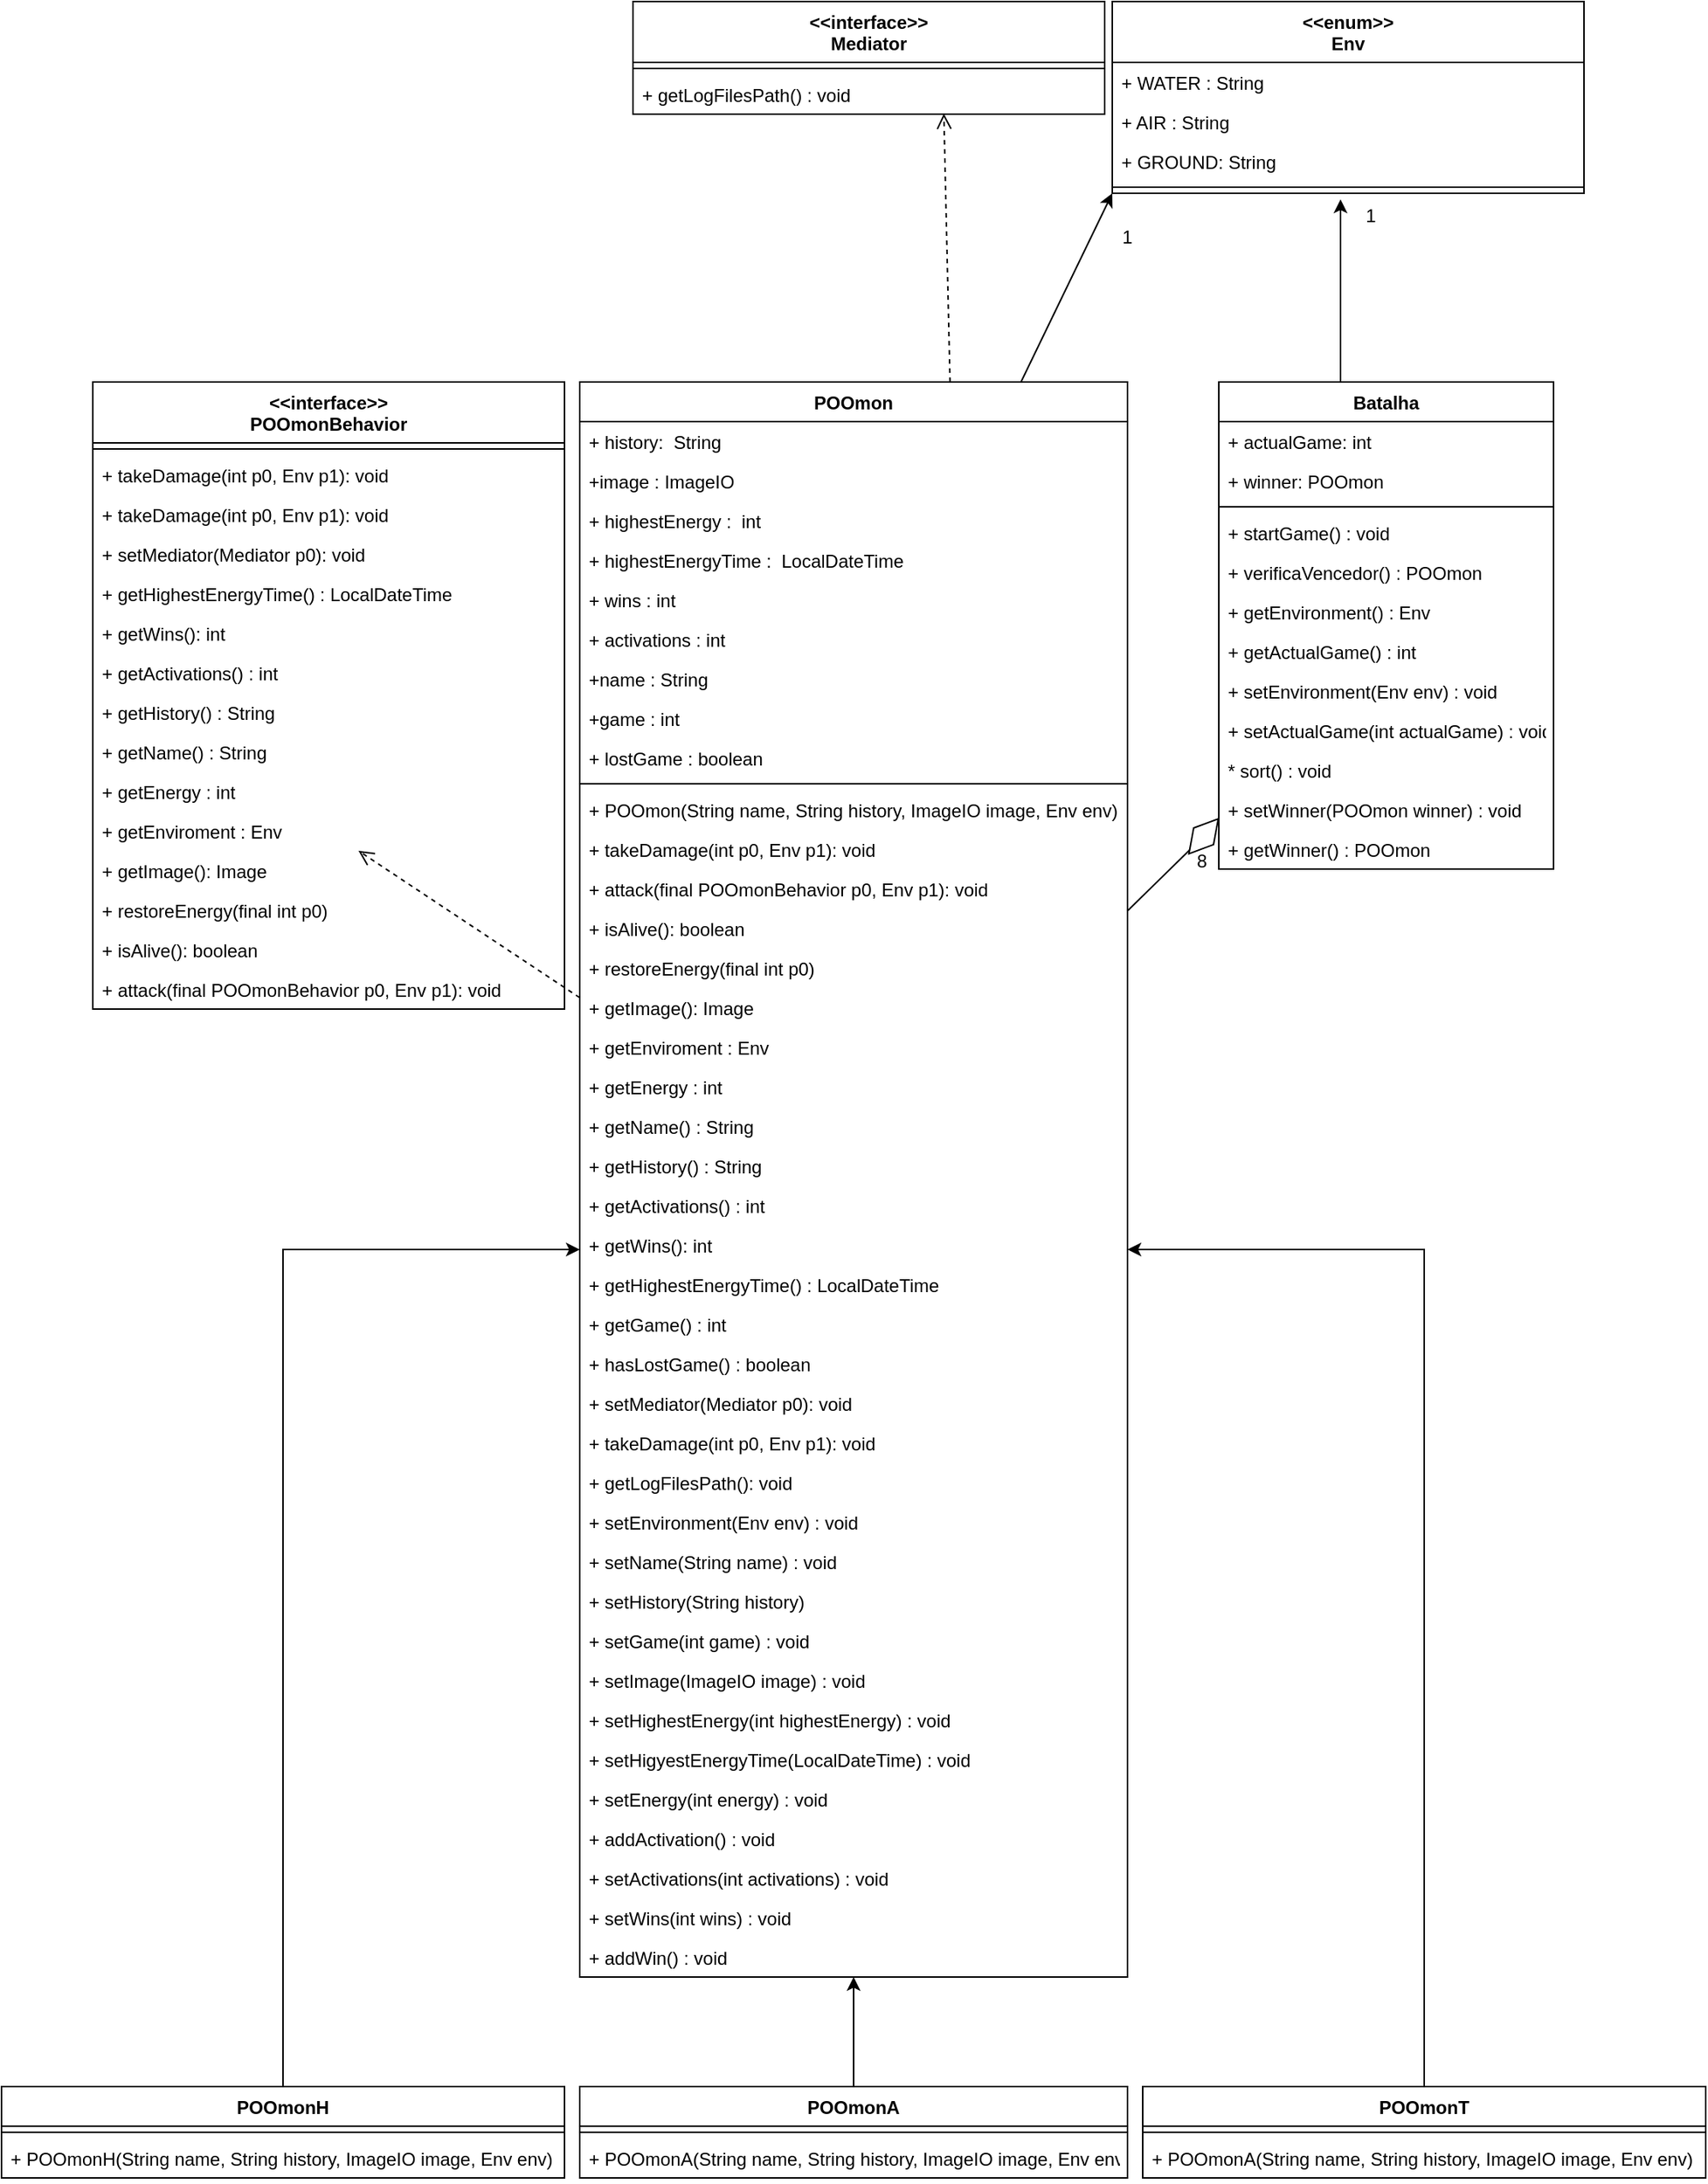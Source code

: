 <mxfile version="15.7.3" type="github">
  <diagram id="nr4deYF-kyShg7Zbf3p7" name="Page-1">
    <mxGraphModel dx="2397" dy="2649" grid="1" gridSize="10" guides="1" tooltips="1" connect="1" arrows="1" fold="1" page="1" pageScale="1" pageWidth="827" pageHeight="1169" math="0" shadow="0">
      <root>
        <mxCell id="0" />
        <mxCell id="1" parent="0" />
        <mxCell id="M3cysjqG-_ZZQoEQsgz_-17" style="edgeStyle=orthogonalEdgeStyle;rounded=0;orthogonalLoop=1;jettySize=auto;html=1;exitX=0.5;exitY=0;exitDx=0;exitDy=0;exitPerimeter=0;" parent="1" source="vsUItJFocZQh-OLjsTht-31" target="vsUItJFocZQh-OLjsTht-11" edge="1">
          <mxGeometry relative="1" as="geometry">
            <Array as="points">
              <mxPoint x="170" y="540" />
            </Array>
            <mxPoint x="170" y="300" as="sourcePoint" />
            <mxPoint x="234" y="200" as="targetPoint" />
          </mxGeometry>
        </mxCell>
        <mxCell id="M3cysjqG-_ZZQoEQsgz_-16" style="edgeStyle=orthogonalEdgeStyle;rounded=0;orthogonalLoop=1;jettySize=auto;html=1;exitX=0.5;exitY=0;exitDx=0;exitDy=0;" parent="1" source="vsUItJFocZQh-OLjsTht-35" target="vsUItJFocZQh-OLjsTht-11" edge="1">
          <mxGeometry relative="1" as="geometry">
            <mxPoint x="370" y="250" as="targetPoint" />
            <Array as="points">
              <mxPoint x="330" y="300" />
            </Array>
            <mxPoint x="330" y="300" as="sourcePoint" />
          </mxGeometry>
        </mxCell>
        <mxCell id="M3cysjqG-_ZZQoEQsgz_-18" style="edgeStyle=orthogonalEdgeStyle;rounded=0;orthogonalLoop=1;jettySize=auto;html=1;exitX=0.5;exitY=0;exitDx=0;exitDy=0;" parent="1" source="vsUItJFocZQh-OLjsTht-43" target="vsUItJFocZQh-OLjsTht-11" edge="1">
          <mxGeometry relative="1" as="geometry">
            <Array as="points">
              <mxPoint x="510" y="540" />
            </Array>
            <mxPoint x="490" y="300" as="sourcePoint" />
            <mxPoint x="430" y="200" as="targetPoint" />
          </mxGeometry>
        </mxCell>
        <mxCell id="vsUItJFocZQh-OLjsTht-11" value="POOmon" style="swimlane;fontStyle=1;align=center;verticalAlign=top;childLayout=stackLayout;horizontal=1;startSize=26;horizontalStack=0;resizeParent=1;resizeParentMax=0;resizeLast=0;collapsible=1;marginBottom=0;fillColor=default;gradientColor=none;" parent="1" vertex="1">
          <mxGeometry x="150" y="-30" width="360" height="1048" as="geometry" />
        </mxCell>
        <mxCell id="vsUItJFocZQh-OLjsTht-29" value="+ history:  String " style="text;strokeColor=none;fillColor=none;align=left;verticalAlign=top;spacingLeft=4;spacingRight=4;overflow=hidden;rotatable=0;points=[[0,0.5],[1,0.5]];portConstraint=eastwest;" parent="vsUItJFocZQh-OLjsTht-11" vertex="1">
          <mxGeometry y="26" width="360" height="26" as="geometry" />
        </mxCell>
        <mxCell id="vsUItJFocZQh-OLjsTht-28" value="+image : ImageIO" style="text;strokeColor=none;fillColor=none;align=left;verticalAlign=top;spacingLeft=4;spacingRight=4;overflow=hidden;rotatable=0;points=[[0,0.5],[1,0.5]];portConstraint=eastwest;" parent="vsUItJFocZQh-OLjsTht-11" vertex="1">
          <mxGeometry y="52" width="360" height="26" as="geometry" />
        </mxCell>
        <mxCell id="vsUItJFocZQh-OLjsTht-27" value="+ highestEnergy :  int" style="text;strokeColor=none;fillColor=none;align=left;verticalAlign=top;spacingLeft=4;spacingRight=4;overflow=hidden;rotatable=0;points=[[0,0.5],[1,0.5]];portConstraint=eastwest;" parent="vsUItJFocZQh-OLjsTht-11" vertex="1">
          <mxGeometry y="78" width="360" height="26" as="geometry" />
        </mxCell>
        <mxCell id="vsUItJFocZQh-OLjsTht-26" value="+ highestEnergyTime :  LocalDateTime" style="text;strokeColor=none;fillColor=none;align=left;verticalAlign=top;spacingLeft=4;spacingRight=4;overflow=hidden;rotatable=0;points=[[0,0.5],[1,0.5]];portConstraint=eastwest;" parent="vsUItJFocZQh-OLjsTht-11" vertex="1">
          <mxGeometry y="104" width="360" height="26" as="geometry" />
        </mxCell>
        <mxCell id="vsUItJFocZQh-OLjsTht-25" value="+ wins : int" style="text;strokeColor=none;fillColor=none;align=left;verticalAlign=top;spacingLeft=4;spacingRight=4;overflow=hidden;rotatable=0;points=[[0,0.5],[1,0.5]];portConstraint=eastwest;" parent="vsUItJFocZQh-OLjsTht-11" vertex="1">
          <mxGeometry y="130" width="360" height="26" as="geometry" />
        </mxCell>
        <mxCell id="vsUItJFocZQh-OLjsTht-24" value="+ activations : int&#xa;" style="text;strokeColor=none;fillColor=none;align=left;verticalAlign=top;spacingLeft=4;spacingRight=4;overflow=hidden;rotatable=0;points=[[0,0.5],[1,0.5]];portConstraint=eastwest;" parent="vsUItJFocZQh-OLjsTht-11" vertex="1">
          <mxGeometry y="156" width="360" height="26" as="geometry" />
        </mxCell>
        <mxCell id="vsUItJFocZQh-OLjsTht-23" value="+name : String " style="text;strokeColor=none;fillColor=none;align=left;verticalAlign=top;spacingLeft=4;spacingRight=4;overflow=hidden;rotatable=0;points=[[0,0.5],[1,0.5]];portConstraint=eastwest;" parent="vsUItJFocZQh-OLjsTht-11" vertex="1">
          <mxGeometry y="182" width="360" height="26" as="geometry" />
        </mxCell>
        <mxCell id="q-971r9upQiKeJxQDjGH-7" value="+game : int " style="text;strokeColor=none;fillColor=none;align=left;verticalAlign=top;spacingLeft=4;spacingRight=4;overflow=hidden;rotatable=0;points=[[0,0.5],[1,0.5]];portConstraint=eastwest;" vertex="1" parent="vsUItJFocZQh-OLjsTht-11">
          <mxGeometry y="208" width="360" height="26" as="geometry" />
        </mxCell>
        <mxCell id="q-971r9upQiKeJxQDjGH-8" value="+ lostGame : boolean " style="text;strokeColor=none;fillColor=none;align=left;verticalAlign=top;spacingLeft=4;spacingRight=4;overflow=hidden;rotatable=0;points=[[0,0.5],[1,0.5]];portConstraint=eastwest;" vertex="1" parent="vsUItJFocZQh-OLjsTht-11">
          <mxGeometry y="234" width="360" height="26" as="geometry" />
        </mxCell>
        <mxCell id="vsUItJFocZQh-OLjsTht-13" value="" style="line;strokeWidth=1;fillColor=none;align=left;verticalAlign=middle;spacingTop=-1;spacingLeft=3;spacingRight=3;rotatable=0;labelPosition=right;points=[];portConstraint=eastwest;" parent="vsUItJFocZQh-OLjsTht-11" vertex="1">
          <mxGeometry y="260" width="360" height="8" as="geometry" />
        </mxCell>
        <mxCell id="vsUItJFocZQh-OLjsTht-14" value="+ POOmon(String name, String history, ImageIO image, Env env)" style="text;strokeColor=none;fillColor=none;align=left;verticalAlign=top;spacingLeft=4;spacingRight=4;overflow=hidden;rotatable=0;points=[[0,0.5],[1,0.5]];portConstraint=eastwest;" parent="vsUItJFocZQh-OLjsTht-11" vertex="1">
          <mxGeometry y="268" width="360" height="26" as="geometry" />
        </mxCell>
        <mxCell id="q-971r9upQiKeJxQDjGH-37" value="+ takeDamage(int p0, Env p1): void" style="text;strokeColor=none;fillColor=none;align=left;verticalAlign=top;spacingLeft=4;spacingRight=4;overflow=hidden;rotatable=0;points=[[0,0.5],[1,0.5]];portConstraint=eastwest;" vertex="1" parent="vsUItJFocZQh-OLjsTht-11">
          <mxGeometry y="294" width="360" height="26" as="geometry" />
        </mxCell>
        <mxCell id="vsUItJFocZQh-OLjsTht-51" value="+ attack(final POOmonBehavior p0, Env p1): void" style="text;strokeColor=none;fillColor=none;align=left;verticalAlign=top;spacingLeft=4;spacingRight=4;overflow=hidden;rotatable=0;points=[[0,0.5],[1,0.5]];portConstraint=eastwest;" parent="vsUItJFocZQh-OLjsTht-11" vertex="1">
          <mxGeometry y="320" width="360" height="26" as="geometry" />
        </mxCell>
        <mxCell id="vsUItJFocZQh-OLjsTht-52" value="+ isAlive(): boolean" style="text;strokeColor=none;fillColor=none;align=left;verticalAlign=top;spacingLeft=4;spacingRight=4;overflow=hidden;rotatable=0;points=[[0,0.5],[1,0.5]];portConstraint=eastwest;" parent="vsUItJFocZQh-OLjsTht-11" vertex="1">
          <mxGeometry y="346" width="360" height="26" as="geometry" />
        </mxCell>
        <mxCell id="vsUItJFocZQh-OLjsTht-53" value="+ restoreEnergy(final int p0)" style="text;strokeColor=none;fillColor=none;align=left;verticalAlign=top;spacingLeft=4;spacingRight=4;overflow=hidden;rotatable=0;points=[[0,0.5],[1,0.5]];portConstraint=eastwest;" parent="vsUItJFocZQh-OLjsTht-11" vertex="1">
          <mxGeometry y="372" width="360" height="26" as="geometry" />
        </mxCell>
        <mxCell id="vsUItJFocZQh-OLjsTht-54" value="+ getImage(): Image" style="text;strokeColor=none;fillColor=none;align=left;verticalAlign=top;spacingLeft=4;spacingRight=4;overflow=hidden;rotatable=0;points=[[0,0.5],[1,0.5]];portConstraint=eastwest;" parent="vsUItJFocZQh-OLjsTht-11" vertex="1">
          <mxGeometry y="398" width="360" height="26" as="geometry" />
        </mxCell>
        <mxCell id="vsUItJFocZQh-OLjsTht-55" value="+ getEnviroment : Env" style="text;strokeColor=none;fillColor=none;align=left;verticalAlign=top;spacingLeft=4;spacingRight=4;overflow=hidden;rotatable=0;points=[[0,0.5],[1,0.5]];portConstraint=eastwest;" parent="vsUItJFocZQh-OLjsTht-11" vertex="1">
          <mxGeometry y="424" width="360" height="26" as="geometry" />
        </mxCell>
        <mxCell id="vsUItJFocZQh-OLjsTht-56" value="+ getEnergy : int" style="text;strokeColor=none;fillColor=none;align=left;verticalAlign=top;spacingLeft=4;spacingRight=4;overflow=hidden;rotatable=0;points=[[0,0.5],[1,0.5]];portConstraint=eastwest;" parent="vsUItJFocZQh-OLjsTht-11" vertex="1">
          <mxGeometry y="450" width="360" height="26" as="geometry" />
        </mxCell>
        <mxCell id="vsUItJFocZQh-OLjsTht-57" value="+ getName() : String" style="text;strokeColor=none;fillColor=none;align=left;verticalAlign=top;spacingLeft=4;spacingRight=4;overflow=hidden;rotatable=0;points=[[0,0.5],[1,0.5]];portConstraint=eastwest;" parent="vsUItJFocZQh-OLjsTht-11" vertex="1">
          <mxGeometry y="476" width="360" height="26" as="geometry" />
        </mxCell>
        <mxCell id="vsUItJFocZQh-OLjsTht-58" value="+ getHistory() : String&#xa;" style="text;strokeColor=none;fillColor=none;align=left;verticalAlign=top;spacingLeft=4;spacingRight=4;overflow=hidden;rotatable=0;points=[[0,0.5],[1,0.5]];portConstraint=eastwest;" parent="vsUItJFocZQh-OLjsTht-11" vertex="1">
          <mxGeometry y="502" width="360" height="26" as="geometry" />
        </mxCell>
        <mxCell id="vsUItJFocZQh-OLjsTht-59" value="+ getActivations() : int" style="text;strokeColor=none;fillColor=none;align=left;verticalAlign=top;spacingLeft=4;spacingRight=4;overflow=hidden;rotatable=0;points=[[0,0.5],[1,0.5]];portConstraint=eastwest;" parent="vsUItJFocZQh-OLjsTht-11" vertex="1">
          <mxGeometry y="528" width="360" height="26" as="geometry" />
        </mxCell>
        <mxCell id="vsUItJFocZQh-OLjsTht-60" value="+ getWins(): int" style="text;strokeColor=none;fillColor=none;align=left;verticalAlign=top;spacingLeft=4;spacingRight=4;overflow=hidden;rotatable=0;points=[[0,0.5],[1,0.5]];portConstraint=eastwest;" parent="vsUItJFocZQh-OLjsTht-11" vertex="1">
          <mxGeometry y="554" width="360" height="26" as="geometry" />
        </mxCell>
        <mxCell id="vsUItJFocZQh-OLjsTht-61" value="+ getHighestEnergyTime() : LocalDateTime" style="text;strokeColor=none;fillColor=none;align=left;verticalAlign=top;spacingLeft=4;spacingRight=4;overflow=hidden;rotatable=0;points=[[0,0.5],[1,0.5]];portConstraint=eastwest;" parent="vsUItJFocZQh-OLjsTht-11" vertex="1">
          <mxGeometry y="580" width="360" height="26" as="geometry" />
        </mxCell>
        <mxCell id="q-971r9upQiKeJxQDjGH-21" value="+ getGame() : int " style="text;strokeColor=none;fillColor=none;align=left;verticalAlign=top;spacingLeft=4;spacingRight=4;overflow=hidden;rotatable=0;points=[[0,0.5],[1,0.5]];portConstraint=eastwest;" vertex="1" parent="vsUItJFocZQh-OLjsTht-11">
          <mxGeometry y="606" width="360" height="26" as="geometry" />
        </mxCell>
        <mxCell id="q-971r9upQiKeJxQDjGH-22" value="+ hasLostGame() : boolean" style="text;strokeColor=none;fillColor=none;align=left;verticalAlign=top;spacingLeft=4;spacingRight=4;overflow=hidden;rotatable=0;points=[[0,0.5],[1,0.5]];portConstraint=eastwest;" vertex="1" parent="vsUItJFocZQh-OLjsTht-11">
          <mxGeometry y="632" width="360" height="26" as="geometry" />
        </mxCell>
        <mxCell id="vsUItJFocZQh-OLjsTht-62" value="+ setMediator(Mediator p0): void" style="text;strokeColor=none;fillColor=none;align=left;verticalAlign=top;spacingLeft=4;spacingRight=4;overflow=hidden;rotatable=0;points=[[0,0.5],[1,0.5]];portConstraint=eastwest;" parent="vsUItJFocZQh-OLjsTht-11" vertex="1">
          <mxGeometry y="658" width="360" height="26" as="geometry" />
        </mxCell>
        <mxCell id="vsUItJFocZQh-OLjsTht-63" value="+ takeDamage(int p0, Env p1): void" style="text;strokeColor=none;fillColor=none;align=left;verticalAlign=top;spacingLeft=4;spacingRight=4;overflow=hidden;rotatable=0;points=[[0,0.5],[1,0.5]];portConstraint=eastwest;" parent="vsUItJFocZQh-OLjsTht-11" vertex="1">
          <mxGeometry y="684" width="360" height="26" as="geometry" />
        </mxCell>
        <mxCell id="dLBbVEj7agMKZF0XrM1Z-15" value="+ getLogFilesPath(): void" style="text;strokeColor=none;fillColor=none;align=left;verticalAlign=top;spacingLeft=4;spacingRight=4;overflow=hidden;rotatable=0;points=[[0,0.5],[1,0.5]];portConstraint=eastwest;" parent="vsUItJFocZQh-OLjsTht-11" vertex="1">
          <mxGeometry y="710" width="360" height="26" as="geometry" />
        </mxCell>
        <mxCell id="q-971r9upQiKeJxQDjGH-1" value="+ setEnvironment(Env env) : void" style="text;strokeColor=none;fillColor=none;align=left;verticalAlign=top;spacingLeft=4;spacingRight=4;overflow=hidden;rotatable=0;points=[[0,0.5],[1,0.5]];portConstraint=eastwest;" vertex="1" parent="vsUItJFocZQh-OLjsTht-11">
          <mxGeometry y="736" width="360" height="26" as="geometry" />
        </mxCell>
        <mxCell id="q-971r9upQiKeJxQDjGH-2" value="+ setName(String name) : void" style="text;strokeColor=none;fillColor=none;align=left;verticalAlign=top;spacingLeft=4;spacingRight=4;overflow=hidden;rotatable=0;points=[[0,0.5],[1,0.5]];portConstraint=eastwest;" vertex="1" parent="vsUItJFocZQh-OLjsTht-11">
          <mxGeometry y="762" width="360" height="26" as="geometry" />
        </mxCell>
        <mxCell id="q-971r9upQiKeJxQDjGH-3" value="+ setHistory(String history)" style="text;strokeColor=none;fillColor=none;align=left;verticalAlign=top;spacingLeft=4;spacingRight=4;overflow=hidden;rotatable=0;points=[[0,0.5],[1,0.5]];portConstraint=eastwest;" vertex="1" parent="vsUItJFocZQh-OLjsTht-11">
          <mxGeometry y="788" width="360" height="26" as="geometry" />
        </mxCell>
        <mxCell id="q-971r9upQiKeJxQDjGH-4" value="+ setGame(int game) : void" style="text;strokeColor=none;fillColor=none;align=left;verticalAlign=top;spacingLeft=4;spacingRight=4;overflow=hidden;rotatable=0;points=[[0,0.5],[1,0.5]];portConstraint=eastwest;" vertex="1" parent="vsUItJFocZQh-OLjsTht-11">
          <mxGeometry y="814" width="360" height="26" as="geometry" />
        </mxCell>
        <mxCell id="q-971r9upQiKeJxQDjGH-6" value="+ setImage(ImageIO image) : void" style="text;strokeColor=none;fillColor=none;align=left;verticalAlign=top;spacingLeft=4;spacingRight=4;overflow=hidden;rotatable=0;points=[[0,0.5],[1,0.5]];portConstraint=eastwest;" vertex="1" parent="vsUItJFocZQh-OLjsTht-11">
          <mxGeometry y="840" width="360" height="26" as="geometry" />
        </mxCell>
        <mxCell id="q-971r9upQiKeJxQDjGH-5" value="+ setHighestEnergy(int highestEnergy) : void" style="text;strokeColor=none;fillColor=none;align=left;verticalAlign=top;spacingLeft=4;spacingRight=4;overflow=hidden;rotatable=0;points=[[0,0.5],[1,0.5]];portConstraint=eastwest;" vertex="1" parent="vsUItJFocZQh-OLjsTht-11">
          <mxGeometry y="866" width="360" height="26" as="geometry" />
        </mxCell>
        <mxCell id="q-971r9upQiKeJxQDjGH-9" value="+ setHigyestEnergyTime(LocalDateTime) : void" style="text;strokeColor=none;fillColor=none;align=left;verticalAlign=top;spacingLeft=4;spacingRight=4;overflow=hidden;rotatable=0;points=[[0,0.5],[1,0.5]];portConstraint=eastwest;" vertex="1" parent="vsUItJFocZQh-OLjsTht-11">
          <mxGeometry y="892" width="360" height="26" as="geometry" />
        </mxCell>
        <mxCell id="q-971r9upQiKeJxQDjGH-16" value="+ setEnergy(int energy) : void" style="text;strokeColor=none;fillColor=none;align=left;verticalAlign=top;spacingLeft=4;spacingRight=4;overflow=hidden;rotatable=0;points=[[0,0.5],[1,0.5]];portConstraint=eastwest;" vertex="1" parent="vsUItJFocZQh-OLjsTht-11">
          <mxGeometry y="918" width="360" height="26" as="geometry" />
        </mxCell>
        <mxCell id="q-971r9upQiKeJxQDjGH-17" value="+ addActivation() : void" style="text;strokeColor=none;fillColor=none;align=left;verticalAlign=top;spacingLeft=4;spacingRight=4;overflow=hidden;rotatable=0;points=[[0,0.5],[1,0.5]];portConstraint=eastwest;" vertex="1" parent="vsUItJFocZQh-OLjsTht-11">
          <mxGeometry y="944" width="360" height="26" as="geometry" />
        </mxCell>
        <mxCell id="q-971r9upQiKeJxQDjGH-18" value="+ setActivations(int activations) : void" style="text;strokeColor=none;fillColor=none;align=left;verticalAlign=top;spacingLeft=4;spacingRight=4;overflow=hidden;rotatable=0;points=[[0,0.5],[1,0.5]];portConstraint=eastwest;" vertex="1" parent="vsUItJFocZQh-OLjsTht-11">
          <mxGeometry y="970" width="360" height="26" as="geometry" />
        </mxCell>
        <mxCell id="q-971r9upQiKeJxQDjGH-19" value="+ setWins(int wins) : void" style="text;strokeColor=none;fillColor=none;align=left;verticalAlign=top;spacingLeft=4;spacingRight=4;overflow=hidden;rotatable=0;points=[[0,0.5],[1,0.5]];portConstraint=eastwest;" vertex="1" parent="vsUItJFocZQh-OLjsTht-11">
          <mxGeometry y="996" width="360" height="26" as="geometry" />
        </mxCell>
        <mxCell id="q-971r9upQiKeJxQDjGH-20" value="+ addWin() : void" style="text;strokeColor=none;fillColor=none;align=left;verticalAlign=top;spacingLeft=4;spacingRight=4;overflow=hidden;rotatable=0;points=[[0,0.5],[1,0.5]];portConstraint=eastwest;" vertex="1" parent="vsUItJFocZQh-OLjsTht-11">
          <mxGeometry y="1022" width="360" height="26" as="geometry" />
        </mxCell>
        <mxCell id="vsUItJFocZQh-OLjsTht-31" value="POOmonH" style="swimlane;fontStyle=1;align=center;verticalAlign=top;childLayout=stackLayout;horizontal=1;startSize=26;horizontalStack=0;resizeParent=1;resizeParentMax=0;resizeLast=0;collapsible=1;marginBottom=0;fillColor=default;gradientColor=none;" parent="1" vertex="1">
          <mxGeometry x="-230" y="1090" width="370" height="60" as="geometry" />
        </mxCell>
        <mxCell id="vsUItJFocZQh-OLjsTht-33" value="" style="line;strokeWidth=1;fillColor=none;align=left;verticalAlign=middle;spacingTop=-1;spacingLeft=3;spacingRight=3;rotatable=0;labelPosition=right;points=[];portConstraint=eastwest;" parent="vsUItJFocZQh-OLjsTht-31" vertex="1">
          <mxGeometry y="26" width="370" height="8" as="geometry" />
        </mxCell>
        <mxCell id="q-971r9upQiKeJxQDjGH-40" value="+ POOmonH(String name, String history, ImageIO image, Env env)" style="text;strokeColor=none;fillColor=none;align=left;verticalAlign=top;spacingLeft=4;spacingRight=4;overflow=hidden;rotatable=0;points=[[0,0.5],[1,0.5]];portConstraint=eastwest;" vertex="1" parent="vsUItJFocZQh-OLjsTht-31">
          <mxGeometry y="34" width="370" height="26" as="geometry" />
        </mxCell>
        <mxCell id="vsUItJFocZQh-OLjsTht-35" value="POOmonA" style="swimlane;fontStyle=1;align=center;verticalAlign=top;childLayout=stackLayout;horizontal=1;startSize=26;horizontalStack=0;resizeParent=1;resizeParentMax=0;resizeLast=0;collapsible=1;marginBottom=0;fillColor=default;gradientColor=none;" parent="1" vertex="1">
          <mxGeometry x="150" y="1090" width="360" height="60" as="geometry" />
        </mxCell>
        <mxCell id="vsUItJFocZQh-OLjsTht-37" value="" style="line;strokeWidth=1;fillColor=none;align=left;verticalAlign=middle;spacingTop=-1;spacingLeft=3;spacingRight=3;rotatable=0;labelPosition=right;points=[];portConstraint=eastwest;" parent="vsUItJFocZQh-OLjsTht-35" vertex="1">
          <mxGeometry y="26" width="360" height="8" as="geometry" />
        </mxCell>
        <mxCell id="q-971r9upQiKeJxQDjGH-43" value="+ POOmonA(String name, String history, ImageIO image, Env env)" style="text;strokeColor=none;fillColor=none;align=left;verticalAlign=top;spacingLeft=4;spacingRight=4;overflow=hidden;rotatable=0;points=[[0,0.5],[1,0.5]];portConstraint=eastwest;" vertex="1" parent="vsUItJFocZQh-OLjsTht-35">
          <mxGeometry y="34" width="360" height="26" as="geometry" />
        </mxCell>
        <mxCell id="vsUItJFocZQh-OLjsTht-43" value="POOmonT" style="swimlane;fontStyle=1;align=center;verticalAlign=top;childLayout=stackLayout;horizontal=1;startSize=26;horizontalStack=0;resizeParent=1;resizeParentMax=0;resizeLast=0;collapsible=1;marginBottom=0;fillColor=default;gradientColor=none;" parent="1" vertex="1">
          <mxGeometry x="520" y="1090" width="370" height="60" as="geometry" />
        </mxCell>
        <mxCell id="vsUItJFocZQh-OLjsTht-45" value="" style="line;strokeWidth=1;fillColor=none;align=left;verticalAlign=middle;spacingTop=-1;spacingLeft=3;spacingRight=3;rotatable=0;labelPosition=right;points=[];portConstraint=eastwest;" parent="vsUItJFocZQh-OLjsTht-43" vertex="1">
          <mxGeometry y="26" width="370" height="8" as="geometry" />
        </mxCell>
        <mxCell id="q-971r9upQiKeJxQDjGH-44" value="+ POOmonA(String name, String history, ImageIO image, Env env)" style="text;strokeColor=none;fillColor=none;align=left;verticalAlign=top;spacingLeft=4;spacingRight=4;overflow=hidden;rotatable=0;points=[[0,0.5],[1,0.5]];portConstraint=eastwest;" vertex="1" parent="vsUItJFocZQh-OLjsTht-43">
          <mxGeometry y="34" width="370" height="26" as="geometry" />
        </mxCell>
        <mxCell id="vsUItJFocZQh-OLjsTht-47" value="&lt;&lt;interface&gt;&gt;&#xa;POOmonBehavior" style="swimlane;fontStyle=1;align=center;verticalAlign=top;childLayout=stackLayout;horizontal=1;startSize=40;horizontalStack=0;resizeParent=1;resizeParentMax=0;resizeLast=0;collapsible=1;marginBottom=0;fillColor=default;gradientColor=none;" parent="1" vertex="1">
          <mxGeometry x="-170" y="-30" width="310" height="412" as="geometry" />
        </mxCell>
        <mxCell id="vsUItJFocZQh-OLjsTht-49" value="" style="line;strokeWidth=1;fillColor=none;align=left;verticalAlign=middle;spacingTop=-1;spacingLeft=3;spacingRight=3;rotatable=0;labelPosition=right;points=[];portConstraint=eastwest;" parent="vsUItJFocZQh-OLjsTht-47" vertex="1">
          <mxGeometry y="40" width="310" height="8" as="geometry" />
        </mxCell>
        <mxCell id="vsUItJFocZQh-OLjsTht-78" value="+ takeDamage(int p0, Env p1): void" style="text;strokeColor=none;fillColor=none;align=left;verticalAlign=top;spacingLeft=4;spacingRight=4;overflow=hidden;rotatable=0;points=[[0,0.5],[1,0.5]];portConstraint=eastwest;" parent="vsUItJFocZQh-OLjsTht-47" vertex="1">
          <mxGeometry y="48" width="310" height="26" as="geometry" />
        </mxCell>
        <mxCell id="vsUItJFocZQh-OLjsTht-91" value="+ takeDamage(int p0, Env p1): void" style="text;strokeColor=none;fillColor=none;align=left;verticalAlign=top;spacingLeft=4;spacingRight=4;overflow=hidden;rotatable=0;points=[[0,0.5],[1,0.5]];portConstraint=eastwest;" parent="vsUItJFocZQh-OLjsTht-47" vertex="1">
          <mxGeometry y="74" width="310" height="26" as="geometry" />
        </mxCell>
        <mxCell id="vsUItJFocZQh-OLjsTht-90" value="+ setMediator(Mediator p0): void" style="text;strokeColor=none;fillColor=none;align=left;verticalAlign=top;spacingLeft=4;spacingRight=4;overflow=hidden;rotatable=0;points=[[0,0.5],[1,0.5]];portConstraint=eastwest;" parent="vsUItJFocZQh-OLjsTht-47" vertex="1">
          <mxGeometry y="100" width="310" height="26" as="geometry" />
        </mxCell>
        <mxCell id="vsUItJFocZQh-OLjsTht-89" value="+ getHighestEnergyTime() : LocalDateTime" style="text;strokeColor=none;fillColor=none;align=left;verticalAlign=top;spacingLeft=4;spacingRight=4;overflow=hidden;rotatable=0;points=[[0,0.5],[1,0.5]];portConstraint=eastwest;" parent="vsUItJFocZQh-OLjsTht-47" vertex="1">
          <mxGeometry y="126" width="310" height="26" as="geometry" />
        </mxCell>
        <mxCell id="vsUItJFocZQh-OLjsTht-88" value="+ getWins(): int" style="text;strokeColor=none;fillColor=none;align=left;verticalAlign=top;spacingLeft=4;spacingRight=4;overflow=hidden;rotatable=0;points=[[0,0.5],[1,0.5]];portConstraint=eastwest;" parent="vsUItJFocZQh-OLjsTht-47" vertex="1">
          <mxGeometry y="152" width="310" height="26" as="geometry" />
        </mxCell>
        <mxCell id="vsUItJFocZQh-OLjsTht-87" value="+ getActivations() : int" style="text;strokeColor=none;fillColor=none;align=left;verticalAlign=top;spacingLeft=4;spacingRight=4;overflow=hidden;rotatable=0;points=[[0,0.5],[1,0.5]];portConstraint=eastwest;" parent="vsUItJFocZQh-OLjsTht-47" vertex="1">
          <mxGeometry y="178" width="310" height="26" as="geometry" />
        </mxCell>
        <mxCell id="vsUItJFocZQh-OLjsTht-86" value="+ getHistory() : String&#xa;" style="text;strokeColor=none;fillColor=none;align=left;verticalAlign=top;spacingLeft=4;spacingRight=4;overflow=hidden;rotatable=0;points=[[0,0.5],[1,0.5]];portConstraint=eastwest;" parent="vsUItJFocZQh-OLjsTht-47" vertex="1">
          <mxGeometry y="204" width="310" height="26" as="geometry" />
        </mxCell>
        <mxCell id="vsUItJFocZQh-OLjsTht-85" value="+ getName() : String" style="text;strokeColor=none;fillColor=none;align=left;verticalAlign=top;spacingLeft=4;spacingRight=4;overflow=hidden;rotatable=0;points=[[0,0.5],[1,0.5]];portConstraint=eastwest;" parent="vsUItJFocZQh-OLjsTht-47" vertex="1">
          <mxGeometry y="230" width="310" height="26" as="geometry" />
        </mxCell>
        <mxCell id="vsUItJFocZQh-OLjsTht-84" value="+ getEnergy : int" style="text;strokeColor=none;fillColor=none;align=left;verticalAlign=top;spacingLeft=4;spacingRight=4;overflow=hidden;rotatable=0;points=[[0,0.5],[1,0.5]];portConstraint=eastwest;" parent="vsUItJFocZQh-OLjsTht-47" vertex="1">
          <mxGeometry y="256" width="310" height="26" as="geometry" />
        </mxCell>
        <mxCell id="vsUItJFocZQh-OLjsTht-83" value="+ getEnviroment : Env" style="text;strokeColor=none;fillColor=none;align=left;verticalAlign=top;spacingLeft=4;spacingRight=4;overflow=hidden;rotatable=0;points=[[0,0.5],[1,0.5]];portConstraint=eastwest;" parent="vsUItJFocZQh-OLjsTht-47" vertex="1">
          <mxGeometry y="282" width="310" height="26" as="geometry" />
        </mxCell>
        <mxCell id="vsUItJFocZQh-OLjsTht-82" value="+ getImage(): Image" style="text;strokeColor=none;fillColor=none;align=left;verticalAlign=top;spacingLeft=4;spacingRight=4;overflow=hidden;rotatable=0;points=[[0,0.5],[1,0.5]];portConstraint=eastwest;" parent="vsUItJFocZQh-OLjsTht-47" vertex="1">
          <mxGeometry y="308" width="310" height="26" as="geometry" />
        </mxCell>
        <mxCell id="vsUItJFocZQh-OLjsTht-81" value="+ restoreEnergy(final int p0)" style="text;strokeColor=none;fillColor=none;align=left;verticalAlign=top;spacingLeft=4;spacingRight=4;overflow=hidden;rotatable=0;points=[[0,0.5],[1,0.5]];portConstraint=eastwest;" parent="vsUItJFocZQh-OLjsTht-47" vertex="1">
          <mxGeometry y="334" width="310" height="26" as="geometry" />
        </mxCell>
        <mxCell id="vsUItJFocZQh-OLjsTht-80" value="+ isAlive(): boolean" style="text;strokeColor=none;fillColor=none;align=left;verticalAlign=top;spacingLeft=4;spacingRight=4;overflow=hidden;rotatable=0;points=[[0,0.5],[1,0.5]];portConstraint=eastwest;" parent="vsUItJFocZQh-OLjsTht-47" vertex="1">
          <mxGeometry y="360" width="310" height="26" as="geometry" />
        </mxCell>
        <mxCell id="vsUItJFocZQh-OLjsTht-79" value="+ attack(final POOmonBehavior p0, Env p1): void" style="text;strokeColor=none;fillColor=none;align=left;verticalAlign=top;spacingLeft=4;spacingRight=4;overflow=hidden;rotatable=0;points=[[0,0.5],[1,0.5]];portConstraint=eastwest;" parent="vsUItJFocZQh-OLjsTht-47" vertex="1">
          <mxGeometry y="386" width="310" height="26" as="geometry" />
        </mxCell>
        <mxCell id="vsUItJFocZQh-OLjsTht-100" value="" style="html=1;verticalAlign=bottom;endArrow=open;dashed=1;endSize=8;rounded=0;" parent="1" source="vsUItJFocZQh-OLjsTht-11" target="vsUItJFocZQh-OLjsTht-83" edge="1">
          <mxGeometry relative="1" as="geometry">
            <mxPoint x="580" y="-70" as="sourcePoint" />
            <mxPoint x="500" y="-70" as="targetPoint" />
          </mxGeometry>
        </mxCell>
        <mxCell id="4P-LMODSOfD4PCfsucOC-1" value="&lt;&lt;interface&gt;&gt;&#xa;Mediator" style="swimlane;fontStyle=1;align=center;verticalAlign=top;childLayout=stackLayout;horizontal=1;startSize=40;horizontalStack=0;resizeParent=1;resizeParentMax=0;resizeLast=0;collapsible=1;marginBottom=0;fillColor=default;gradientColor=none;" parent="1" vertex="1">
          <mxGeometry x="185" y="-280" width="310" height="74" as="geometry" />
        </mxCell>
        <mxCell id="4P-LMODSOfD4PCfsucOC-2" value="" style="line;strokeWidth=1;fillColor=none;align=left;verticalAlign=middle;spacingTop=-1;spacingLeft=3;spacingRight=3;rotatable=0;labelPosition=right;points=[];portConstraint=eastwest;" parent="4P-LMODSOfD4PCfsucOC-1" vertex="1">
          <mxGeometry y="40" width="310" height="8" as="geometry" />
        </mxCell>
        <mxCell id="4P-LMODSOfD4PCfsucOC-3" value="+ getLogFilesPath() : void" style="text;strokeColor=none;fillColor=none;align=left;verticalAlign=top;spacingLeft=4;spacingRight=4;overflow=hidden;rotatable=0;points=[[0,0.5],[1,0.5]];portConstraint=eastwest;" parent="4P-LMODSOfD4PCfsucOC-1" vertex="1">
          <mxGeometry y="48" width="310" height="26" as="geometry" />
        </mxCell>
        <mxCell id="4P-LMODSOfD4PCfsucOC-17" value="" style="html=1;verticalAlign=bottom;endArrow=open;dashed=1;endSize=8;rounded=0;entryX=0.659;entryY=0.985;entryDx=0;entryDy=0;entryPerimeter=0;exitX=0.676;exitY=0;exitDx=0;exitDy=0;exitPerimeter=0;" parent="1" source="vsUItJFocZQh-OLjsTht-11" target="4P-LMODSOfD4PCfsucOC-3" edge="1">
          <mxGeometry relative="1" as="geometry">
            <mxPoint x="390" y="-40" as="sourcePoint" />
            <mxPoint x="390" y="-90" as="targetPoint" />
          </mxGeometry>
        </mxCell>
        <mxCell id="4P-LMODSOfD4PCfsucOC-26" value="Batalha" style="swimlane;fontStyle=1;align=center;verticalAlign=top;childLayout=stackLayout;horizontal=1;startSize=26;horizontalStack=0;resizeParent=1;resizeParentMax=0;resizeLast=0;collapsible=1;marginBottom=0;" parent="1" vertex="1">
          <mxGeometry x="570" y="-30" width="220" height="320" as="geometry" />
        </mxCell>
        <mxCell id="dLBbVEj7agMKZF0XrM1Z-9" value="+ actualGame: int&#xa;" style="text;strokeColor=none;fillColor=none;align=left;verticalAlign=top;spacingLeft=4;spacingRight=4;overflow=hidden;rotatable=0;points=[[0,0.5],[1,0.5]];portConstraint=eastwest;" parent="4P-LMODSOfD4PCfsucOC-26" vertex="1">
          <mxGeometry y="26" width="220" height="26" as="geometry" />
        </mxCell>
        <mxCell id="dLBbVEj7agMKZF0XrM1Z-8" value="+ winner: POOmon&#xa;" style="text;strokeColor=none;fillColor=none;align=left;verticalAlign=top;spacingLeft=4;spacingRight=4;overflow=hidden;rotatable=0;points=[[0,0.5],[1,0.5]];portConstraint=eastwest;" parent="4P-LMODSOfD4PCfsucOC-26" vertex="1">
          <mxGeometry y="52" width="220" height="26" as="geometry" />
        </mxCell>
        <mxCell id="4P-LMODSOfD4PCfsucOC-28" value="" style="line;strokeWidth=1;fillColor=none;align=left;verticalAlign=middle;spacingTop=-1;spacingLeft=3;spacingRight=3;rotatable=0;labelPosition=right;points=[];portConstraint=eastwest;" parent="4P-LMODSOfD4PCfsucOC-26" vertex="1">
          <mxGeometry y="78" width="220" height="8" as="geometry" />
        </mxCell>
        <mxCell id="4P-LMODSOfD4PCfsucOC-29" value="+ startGame() : void&#xa;" style="text;strokeColor=none;fillColor=none;align=left;verticalAlign=top;spacingLeft=4;spacingRight=4;overflow=hidden;rotatable=0;points=[[0,0.5],[1,0.5]];portConstraint=eastwest;" parent="4P-LMODSOfD4PCfsucOC-26" vertex="1">
          <mxGeometry y="86" width="220" height="26" as="geometry" />
        </mxCell>
        <mxCell id="dLBbVEj7agMKZF0XrM1Z-2" value="+ verificaVencedor() : POOmon&#xa;" style="text;strokeColor=none;fillColor=none;align=left;verticalAlign=top;spacingLeft=4;spacingRight=4;overflow=hidden;rotatable=0;points=[[0,0.5],[1,0.5]];portConstraint=eastwest;" parent="4P-LMODSOfD4PCfsucOC-26" vertex="1">
          <mxGeometry y="112" width="220" height="26" as="geometry" />
        </mxCell>
        <mxCell id="dLBbVEj7agMKZF0XrM1Z-3" value="+ getEnvironment() : Env&#xa;" style="text;strokeColor=none;fillColor=none;align=left;verticalAlign=top;spacingLeft=4;spacingRight=4;overflow=hidden;rotatable=0;points=[[0,0.5],[1,0.5]];portConstraint=eastwest;" parent="4P-LMODSOfD4PCfsucOC-26" vertex="1">
          <mxGeometry y="138" width="220" height="26" as="geometry" />
        </mxCell>
        <mxCell id="dLBbVEj7agMKZF0XrM1Z-4" value="+ getActualGame() : int&#xa;" style="text;strokeColor=none;fillColor=none;align=left;verticalAlign=top;spacingLeft=4;spacingRight=4;overflow=hidden;rotatable=0;points=[[0,0.5],[1,0.5]];portConstraint=eastwest;" parent="4P-LMODSOfD4PCfsucOC-26" vertex="1">
          <mxGeometry y="164" width="220" height="26" as="geometry" />
        </mxCell>
        <mxCell id="dLBbVEj7agMKZF0XrM1Z-5" value="+ setEnvironment(Env env) : void&#xa;" style="text;strokeColor=none;fillColor=none;align=left;verticalAlign=top;spacingLeft=4;spacingRight=4;overflow=hidden;rotatable=0;points=[[0,0.5],[1,0.5]];portConstraint=eastwest;" parent="4P-LMODSOfD4PCfsucOC-26" vertex="1">
          <mxGeometry y="190" width="220" height="26" as="geometry" />
        </mxCell>
        <mxCell id="dLBbVEj7agMKZF0XrM1Z-6" value="+ setActualGame(int actualGame) : void&#xa;" style="text;strokeColor=none;fillColor=none;align=left;verticalAlign=top;spacingLeft=4;spacingRight=4;overflow=hidden;rotatable=0;points=[[0,0.5],[1,0.5]];portConstraint=eastwest;" parent="4P-LMODSOfD4PCfsucOC-26" vertex="1">
          <mxGeometry y="216" width="220" height="26" as="geometry" />
        </mxCell>
        <mxCell id="dLBbVEj7agMKZF0XrM1Z-7" value="* sort() : void&#xa;" style="text;strokeColor=none;fillColor=none;align=left;verticalAlign=top;spacingLeft=4;spacingRight=4;overflow=hidden;rotatable=0;points=[[0,0.5],[1,0.5]];portConstraint=eastwest;" parent="4P-LMODSOfD4PCfsucOC-26" vertex="1">
          <mxGeometry y="242" width="220" height="26" as="geometry" />
        </mxCell>
        <mxCell id="q-971r9upQiKeJxQDjGH-23" value="+ setWinner(POOmon winner) : void&#xa;" style="text;strokeColor=none;fillColor=none;align=left;verticalAlign=top;spacingLeft=4;spacingRight=4;overflow=hidden;rotatable=0;points=[[0,0.5],[1,0.5]];portConstraint=eastwest;" vertex="1" parent="4P-LMODSOfD4PCfsucOC-26">
          <mxGeometry y="268" width="220" height="26" as="geometry" />
        </mxCell>
        <mxCell id="q-971r9upQiKeJxQDjGH-24" value="+ getWinner() : POOmon&#xa;" style="text;strokeColor=none;fillColor=none;align=left;verticalAlign=top;spacingLeft=4;spacingRight=4;overflow=hidden;rotatable=0;points=[[0,0.5],[1,0.5]];portConstraint=eastwest;" vertex="1" parent="4P-LMODSOfD4PCfsucOC-26">
          <mxGeometry y="294" width="220" height="26" as="geometry" />
        </mxCell>
        <mxCell id="dLBbVEj7agMKZF0XrM1Z-12" value="" style="endArrow=none;html=1;rounded=0;startArrow=none;" parent="1" source="dLBbVEj7agMKZF0XrM1Z-13" target="4P-LMODSOfD4PCfsucOC-26" edge="1">
          <mxGeometry width="50" height="50" relative="1" as="geometry">
            <mxPoint x="510" y="113" as="sourcePoint" />
            <mxPoint x="570" y="112.6" as="targetPoint" />
          </mxGeometry>
        </mxCell>
        <mxCell id="dLBbVEj7agMKZF0XrM1Z-14" value="8" style="text;html=1;strokeColor=none;fillColor=none;align=center;verticalAlign=middle;whiteSpace=wrap;rounded=0;" parent="1" vertex="1">
          <mxGeometry x="529" y="270" width="60" height="30" as="geometry" />
        </mxCell>
        <mxCell id="q-971r9upQiKeJxQDjGH-25" value="&lt;&lt;enum&gt;&gt;&#xa;Env" style="swimlane;fontStyle=1;align=center;verticalAlign=top;childLayout=stackLayout;horizontal=1;startSize=40;horizontalStack=0;resizeParent=1;resizeParentMax=0;resizeLast=0;collapsible=1;marginBottom=0;fillColor=default;gradientColor=none;" vertex="1" parent="1">
          <mxGeometry x="500" y="-280" width="310" height="126" as="geometry" />
        </mxCell>
        <mxCell id="q-971r9upQiKeJxQDjGH-30" value="+ WATER : String&#xa;" style="text;strokeColor=none;fillColor=none;align=left;verticalAlign=top;spacingLeft=4;spacingRight=4;overflow=hidden;rotatable=0;points=[[0,0.5],[1,0.5]];portConstraint=eastwest;" vertex="1" parent="q-971r9upQiKeJxQDjGH-25">
          <mxGeometry y="40" width="310" height="26" as="geometry" />
        </mxCell>
        <mxCell id="q-971r9upQiKeJxQDjGH-29" value="+ AIR : String&#xa;" style="text;strokeColor=none;fillColor=none;align=left;verticalAlign=top;spacingLeft=4;spacingRight=4;overflow=hidden;rotatable=0;points=[[0,0.5],[1,0.5]];portConstraint=eastwest;" vertex="1" parent="q-971r9upQiKeJxQDjGH-25">
          <mxGeometry y="66" width="310" height="26" as="geometry" />
        </mxCell>
        <mxCell id="q-971r9upQiKeJxQDjGH-31" value="+ GROUND: String&#xa;" style="text;strokeColor=none;fillColor=none;align=left;verticalAlign=top;spacingLeft=4;spacingRight=4;overflow=hidden;rotatable=0;points=[[0,0.5],[1,0.5]];portConstraint=eastwest;" vertex="1" parent="q-971r9upQiKeJxQDjGH-25">
          <mxGeometry y="92" width="310" height="26" as="geometry" />
        </mxCell>
        <mxCell id="q-971r9upQiKeJxQDjGH-26" value="" style="line;strokeWidth=1;fillColor=none;align=left;verticalAlign=middle;spacingTop=-1;spacingLeft=3;spacingRight=3;rotatable=0;labelPosition=right;points=[];portConstraint=eastwest;" vertex="1" parent="q-971r9upQiKeJxQDjGH-25">
          <mxGeometry y="118" width="310" height="8" as="geometry" />
        </mxCell>
        <mxCell id="q-971r9upQiKeJxQDjGH-33" value="" style="endArrow=classic;html=1;rounded=0;entryX=0;entryY=1;entryDx=0;entryDy=0;" edge="1" parent="1" target="q-971r9upQiKeJxQDjGH-25">
          <mxGeometry width="50" height="50" relative="1" as="geometry">
            <mxPoint x="440" y="-30" as="sourcePoint" />
            <mxPoint x="490" y="-80" as="targetPoint" />
          </mxGeometry>
        </mxCell>
        <mxCell id="q-971r9upQiKeJxQDjGH-34" value="" style="endArrow=classic;html=1;rounded=0;" edge="1" parent="1">
          <mxGeometry width="50" height="50" relative="1" as="geometry">
            <mxPoint x="650" y="-30" as="sourcePoint" />
            <mxPoint x="650" y="-150" as="targetPoint" />
          </mxGeometry>
        </mxCell>
        <mxCell id="q-971r9upQiKeJxQDjGH-35" value="1" style="text;html=1;strokeColor=none;fillColor=none;align=center;verticalAlign=middle;whiteSpace=wrap;rounded=0;" vertex="1" parent="1">
          <mxGeometry x="480" y="-140" width="60" height="30" as="geometry" />
        </mxCell>
        <mxCell id="q-971r9upQiKeJxQDjGH-36" value="1" style="text;html=1;strokeColor=none;fillColor=none;align=center;verticalAlign=middle;whiteSpace=wrap;rounded=0;" vertex="1" parent="1">
          <mxGeometry x="640" y="-154" width="60" height="30" as="geometry" />
        </mxCell>
        <mxCell id="dLBbVEj7agMKZF0XrM1Z-13" value="" style="rhombus;whiteSpace=wrap;html=1;direction=west;rotation=-50;" parent="1" vertex="1">
          <mxGeometry x="545" y="260" width="30" height="17" as="geometry" />
        </mxCell>
        <mxCell id="q-971r9upQiKeJxQDjGH-39" value="" style="endArrow=none;html=1;rounded=0;" edge="1" parent="1" source="vsUItJFocZQh-OLjsTht-11" target="dLBbVEj7agMKZF0XrM1Z-13">
          <mxGeometry width="50" height="50" relative="1" as="geometry">
            <mxPoint x="510" y="306.8" as="sourcePoint" />
            <mxPoint x="570" y="244.4" as="targetPoint" />
          </mxGeometry>
        </mxCell>
      </root>
    </mxGraphModel>
  </diagram>
</mxfile>
